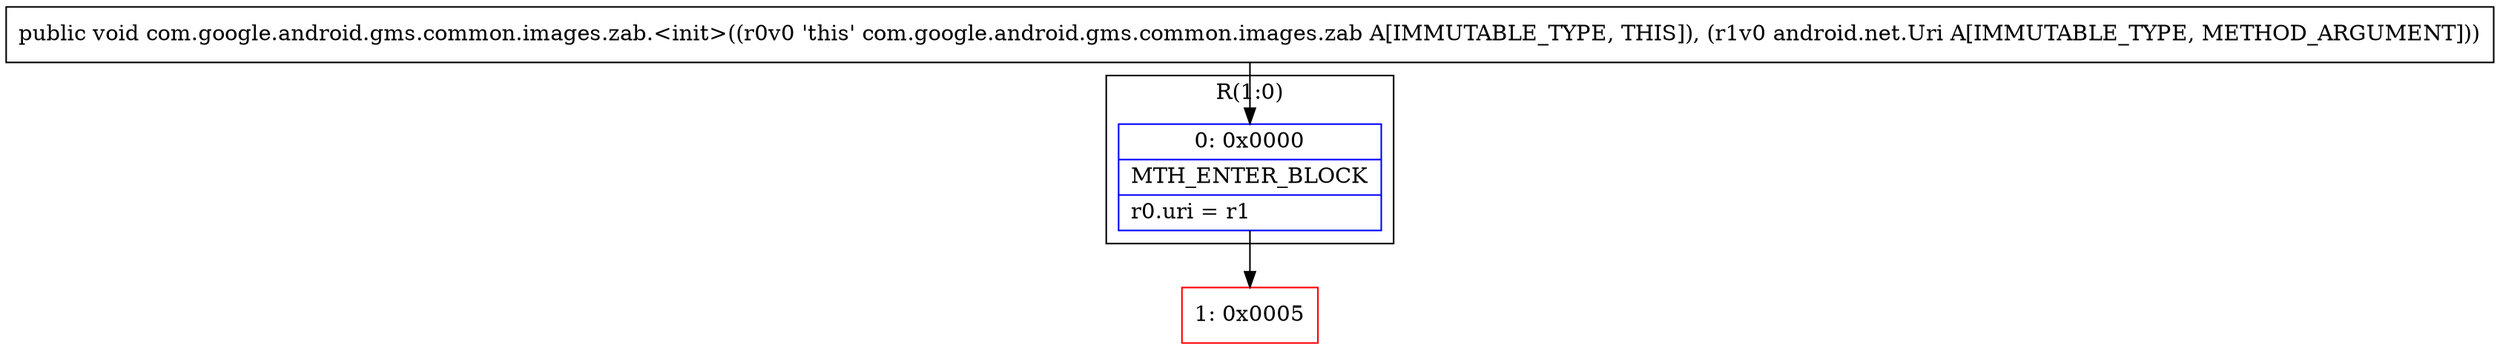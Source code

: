 digraph "CFG forcom.google.android.gms.common.images.zab.\<init\>(Landroid\/net\/Uri;)V" {
subgraph cluster_Region_1843653232 {
label = "R(1:0)";
node [shape=record,color=blue];
Node_0 [shape=record,label="{0\:\ 0x0000|MTH_ENTER_BLOCK\l|r0.uri = r1\l}"];
}
Node_1 [shape=record,color=red,label="{1\:\ 0x0005}"];
MethodNode[shape=record,label="{public void com.google.android.gms.common.images.zab.\<init\>((r0v0 'this' com.google.android.gms.common.images.zab A[IMMUTABLE_TYPE, THIS]), (r1v0 android.net.Uri A[IMMUTABLE_TYPE, METHOD_ARGUMENT])) }"];
MethodNode -> Node_0;
Node_0 -> Node_1;
}

